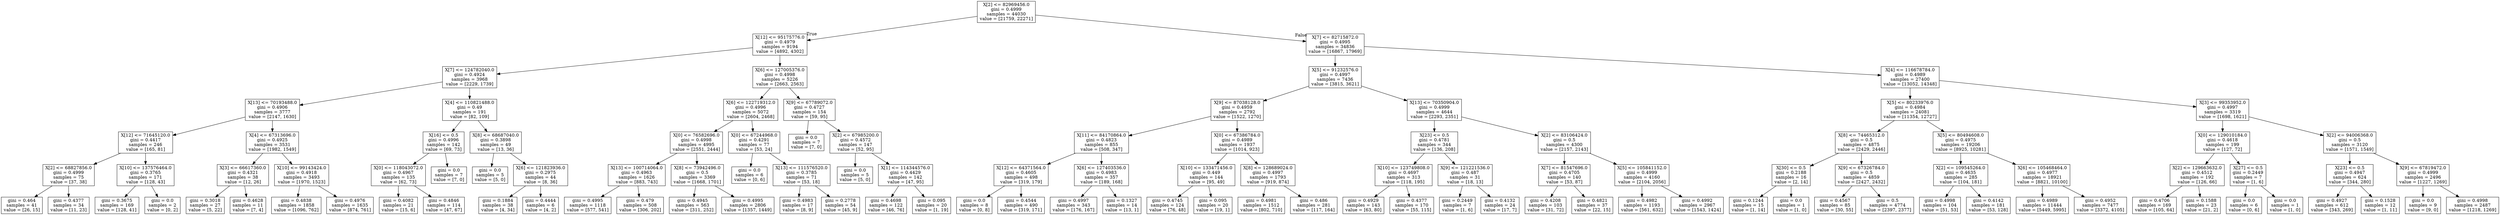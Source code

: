 digraph Tree {
node [shape=box] ;
0 [label="X[2] <= 82969456.0\ngini = 0.4999\nsamples = 44030\nvalue = [21759, 22271]"] ;
1 [label="X[12] <= 95175776.0\ngini = 0.4979\nsamples = 9194\nvalue = [4892, 4302]"] ;
0 -> 1 [labeldistance=2.5, labelangle=45, headlabel="True"] ;
2 [label="X[7] <= 124782040.0\ngini = 0.4924\nsamples = 3968\nvalue = [2229, 1739]"] ;
1 -> 2 ;
3 [label="X[13] <= 70193488.0\ngini = 0.4906\nsamples = 3777\nvalue = [2147, 1630]"] ;
2 -> 3 ;
4 [label="X[12] <= 71645120.0\ngini = 0.4417\nsamples = 246\nvalue = [165, 81]"] ;
3 -> 4 ;
5 [label="X[2] <= 68827856.0\ngini = 0.4999\nsamples = 75\nvalue = [37, 38]"] ;
4 -> 5 ;
6 [label="gini = 0.464\nsamples = 41\nvalue = [26, 15]"] ;
5 -> 6 ;
7 [label="gini = 0.4377\nsamples = 34\nvalue = [11, 23]"] ;
5 -> 7 ;
8 [label="X[10] <= 137576464.0\ngini = 0.3765\nsamples = 171\nvalue = [128, 43]"] ;
4 -> 8 ;
9 [label="gini = 0.3675\nsamples = 169\nvalue = [128, 41]"] ;
8 -> 9 ;
10 [label="gini = 0.0\nsamples = 2\nvalue = [0, 2]"] ;
8 -> 10 ;
11 [label="X[4] <= 67313696.0\ngini = 0.4925\nsamples = 3531\nvalue = [1982, 1549]"] ;
3 -> 11 ;
12 [label="X[3] <= 66617360.0\ngini = 0.4321\nsamples = 38\nvalue = [12, 26]"] ;
11 -> 12 ;
13 [label="gini = 0.3018\nsamples = 27\nvalue = [5, 22]"] ;
12 -> 13 ;
14 [label="gini = 0.4628\nsamples = 11\nvalue = [7, 4]"] ;
12 -> 14 ;
15 [label="X[10] <= 99143424.0\ngini = 0.4918\nsamples = 3493\nvalue = [1970, 1523]"] ;
11 -> 15 ;
16 [label="gini = 0.4838\nsamples = 1858\nvalue = [1096, 762]"] ;
15 -> 16 ;
17 [label="gini = 0.4976\nsamples = 1635\nvalue = [874, 761]"] ;
15 -> 17 ;
18 [label="X[4] <= 110821488.0\ngini = 0.49\nsamples = 191\nvalue = [82, 109]"] ;
2 -> 18 ;
19 [label="X[16] <= 0.5\ngini = 0.4996\nsamples = 142\nvalue = [69, 73]"] ;
18 -> 19 ;
20 [label="X[0] <= 118043072.0\ngini = 0.4967\nsamples = 135\nvalue = [62, 73]"] ;
19 -> 20 ;
21 [label="gini = 0.4082\nsamples = 21\nvalue = [15, 6]"] ;
20 -> 21 ;
22 [label="gini = 0.4846\nsamples = 114\nvalue = [47, 67]"] ;
20 -> 22 ;
23 [label="gini = 0.0\nsamples = 7\nvalue = [7, 0]"] ;
19 -> 23 ;
24 [label="X[8] <= 68687040.0\ngini = 0.3898\nsamples = 49\nvalue = [13, 36]"] ;
18 -> 24 ;
25 [label="gini = 0.0\nsamples = 5\nvalue = [5, 0]"] ;
24 -> 25 ;
26 [label="X[6] <= 121823936.0\ngini = 0.2975\nsamples = 44\nvalue = [8, 36]"] ;
24 -> 26 ;
27 [label="gini = 0.1884\nsamples = 38\nvalue = [4, 34]"] ;
26 -> 27 ;
28 [label="gini = 0.4444\nsamples = 6\nvalue = [4, 2]"] ;
26 -> 28 ;
29 [label="X[6] <= 127005376.0\ngini = 0.4998\nsamples = 5226\nvalue = [2663, 2563]"] ;
1 -> 29 ;
30 [label="X[6] <= 122719312.0\ngini = 0.4996\nsamples = 5072\nvalue = [2604, 2468]"] ;
29 -> 30 ;
31 [label="X[0] <= 76582696.0\ngini = 0.4998\nsamples = 4995\nvalue = [2551, 2444]"] ;
30 -> 31 ;
32 [label="X[13] <= 100714064.0\ngini = 0.4963\nsamples = 1626\nvalue = [883, 743]"] ;
31 -> 32 ;
33 [label="gini = 0.4995\nsamples = 1118\nvalue = [577, 541]"] ;
32 -> 33 ;
34 [label="gini = 0.479\nsamples = 508\nvalue = [306, 202]"] ;
32 -> 34 ;
35 [label="X[8] <= 73942496.0\ngini = 0.5\nsamples = 3369\nvalue = [1668, 1701]"] ;
31 -> 35 ;
36 [label="gini = 0.4945\nsamples = 563\nvalue = [311, 252]"] ;
35 -> 36 ;
37 [label="gini = 0.4995\nsamples = 2806\nvalue = [1357, 1449]"] ;
35 -> 37 ;
38 [label="X[0] <= 67244968.0\ngini = 0.4291\nsamples = 77\nvalue = [53, 24]"] ;
30 -> 38 ;
39 [label="gini = 0.0\nsamples = 6\nvalue = [0, 6]"] ;
38 -> 39 ;
40 [label="X[13] <= 111576520.0\ngini = 0.3785\nsamples = 71\nvalue = [53, 18]"] ;
38 -> 40 ;
41 [label="gini = 0.4983\nsamples = 17\nvalue = [8, 9]"] ;
40 -> 41 ;
42 [label="gini = 0.2778\nsamples = 54\nvalue = [45, 9]"] ;
40 -> 42 ;
43 [label="X[9] <= 67789072.0\ngini = 0.4727\nsamples = 154\nvalue = [59, 95]"] ;
29 -> 43 ;
44 [label="gini = 0.0\nsamples = 7\nvalue = [7, 0]"] ;
43 -> 44 ;
45 [label="X[2] <= 67985200.0\ngini = 0.4572\nsamples = 147\nvalue = [52, 95]"] ;
43 -> 45 ;
46 [label="gini = 0.0\nsamples = 5\nvalue = [5, 0]"] ;
45 -> 46 ;
47 [label="X[1] <= 114344576.0\ngini = 0.4429\nsamples = 142\nvalue = [47, 95]"] ;
45 -> 47 ;
48 [label="gini = 0.4698\nsamples = 122\nvalue = [46, 76]"] ;
47 -> 48 ;
49 [label="gini = 0.095\nsamples = 20\nvalue = [1, 19]"] ;
47 -> 49 ;
50 [label="X[7] <= 82715872.0\ngini = 0.4995\nsamples = 34836\nvalue = [16867, 17969]"] ;
0 -> 50 [labeldistance=2.5, labelangle=-45, headlabel="False"] ;
51 [label="X[5] <= 91232576.0\ngini = 0.4997\nsamples = 7436\nvalue = [3815, 3621]"] ;
50 -> 51 ;
52 [label="X[9] <= 87038128.0\ngini = 0.4959\nsamples = 2792\nvalue = [1522, 1270]"] ;
51 -> 52 ;
53 [label="X[11] <= 84170864.0\ngini = 0.4823\nsamples = 855\nvalue = [508, 347]"] ;
52 -> 53 ;
54 [label="X[12] <= 64371564.0\ngini = 0.4605\nsamples = 498\nvalue = [319, 179]"] ;
53 -> 54 ;
55 [label="gini = 0.0\nsamples = 8\nvalue = [0, 8]"] ;
54 -> 55 ;
56 [label="gini = 0.4544\nsamples = 490\nvalue = [319, 171]"] ;
54 -> 56 ;
57 [label="X[6] <= 127403536.0\ngini = 0.4983\nsamples = 357\nvalue = [189, 168]"] ;
53 -> 57 ;
58 [label="gini = 0.4997\nsamples = 343\nvalue = [176, 167]"] ;
57 -> 58 ;
59 [label="gini = 0.1327\nsamples = 14\nvalue = [13, 1]"] ;
57 -> 59 ;
60 [label="X[0] <= 67386784.0\ngini = 0.4989\nsamples = 1937\nvalue = [1014, 923]"] ;
52 -> 60 ;
61 [label="X[10] <= 133471456.0\ngini = 0.449\nsamples = 144\nvalue = [95, 49]"] ;
60 -> 61 ;
62 [label="gini = 0.4745\nsamples = 124\nvalue = [76, 48]"] ;
61 -> 62 ;
63 [label="gini = 0.095\nsamples = 20\nvalue = [19, 1]"] ;
61 -> 63 ;
64 [label="X[8] <= 128689024.0\ngini = 0.4997\nsamples = 1793\nvalue = [919, 874]"] ;
60 -> 64 ;
65 [label="gini = 0.4981\nsamples = 1512\nvalue = [802, 710]"] ;
64 -> 65 ;
66 [label="gini = 0.486\nsamples = 281\nvalue = [117, 164]"] ;
64 -> 66 ;
67 [label="X[13] <= 70350904.0\ngini = 0.4999\nsamples = 4644\nvalue = [2293, 2351]"] ;
51 -> 67 ;
68 [label="X[23] <= 0.5\ngini = 0.4781\nsamples = 344\nvalue = [136, 208]"] ;
67 -> 68 ;
69 [label="X[10] <= 123749808.0\ngini = 0.4697\nsamples = 313\nvalue = [118, 195]"] ;
68 -> 69 ;
70 [label="gini = 0.4929\nsamples = 143\nvalue = [63, 80]"] ;
69 -> 70 ;
71 [label="gini = 0.4377\nsamples = 170\nvalue = [55, 115]"] ;
69 -> 71 ;
72 [label="X[9] <= 121221536.0\ngini = 0.487\nsamples = 31\nvalue = [18, 13]"] ;
68 -> 72 ;
73 [label="gini = 0.2449\nsamples = 7\nvalue = [1, 6]"] ;
72 -> 73 ;
74 [label="gini = 0.4132\nsamples = 24\nvalue = [17, 7]"] ;
72 -> 74 ;
75 [label="X[2] <= 83106424.0\ngini = 0.5\nsamples = 4300\nvalue = [2157, 2143]"] ;
67 -> 75 ;
76 [label="X[7] <= 81547696.0\ngini = 0.4705\nsamples = 140\nvalue = [53, 87]"] ;
75 -> 76 ;
77 [label="gini = 0.4208\nsamples = 103\nvalue = [31, 72]"] ;
76 -> 77 ;
78 [label="gini = 0.4821\nsamples = 37\nvalue = [22, 15]"] ;
76 -> 78 ;
79 [label="X[5] <= 105841152.0\ngini = 0.4999\nsamples = 4160\nvalue = [2104, 2056]"] ;
75 -> 79 ;
80 [label="gini = 0.4982\nsamples = 1193\nvalue = [561, 632]"] ;
79 -> 80 ;
81 [label="gini = 0.4992\nsamples = 2967\nvalue = [1543, 1424]"] ;
79 -> 81 ;
82 [label="X[4] <= 116678784.0\ngini = 0.4989\nsamples = 27400\nvalue = [13052, 14348]"] ;
50 -> 82 ;
83 [label="X[5] <= 80233976.0\ngini = 0.4984\nsamples = 24081\nvalue = [11354, 12727]"] ;
82 -> 83 ;
84 [label="X[8] <= 74465312.0\ngini = 0.5\nsamples = 4875\nvalue = [2429, 2446]"] ;
83 -> 84 ;
85 [label="X[30] <= 0.5\ngini = 0.2188\nsamples = 16\nvalue = [2, 14]"] ;
84 -> 85 ;
86 [label="gini = 0.1244\nsamples = 15\nvalue = [1, 14]"] ;
85 -> 86 ;
87 [label="gini = 0.0\nsamples = 1\nvalue = [1, 0]"] ;
85 -> 87 ;
88 [label="X[9] <= 67326784.0\ngini = 0.5\nsamples = 4859\nvalue = [2427, 2432]"] ;
84 -> 88 ;
89 [label="gini = 0.4567\nsamples = 85\nvalue = [30, 55]"] ;
88 -> 89 ;
90 [label="gini = 0.5\nsamples = 4774\nvalue = [2397, 2377]"] ;
88 -> 90 ;
91 [label="X[5] <= 80494608.0\ngini = 0.4975\nsamples = 19206\nvalue = [8925, 10281]"] ;
83 -> 91 ;
92 [label="X[2] <= 109545264.0\ngini = 0.4635\nsamples = 285\nvalue = [104, 181]"] ;
91 -> 92 ;
93 [label="gini = 0.4998\nsamples = 104\nvalue = [51, 53]"] ;
92 -> 93 ;
94 [label="gini = 0.4142\nsamples = 181\nvalue = [53, 128]"] ;
92 -> 94 ;
95 [label="X[6] <= 105468464.0\ngini = 0.4977\nsamples = 18921\nvalue = [8821, 10100]"] ;
91 -> 95 ;
96 [label="gini = 0.4989\nsamples = 11444\nvalue = [5449, 5995]"] ;
95 -> 96 ;
97 [label="gini = 0.4952\nsamples = 7477\nvalue = [3372, 4105]"] ;
95 -> 97 ;
98 [label="X[3] <= 99353952.0\ngini = 0.4997\nsamples = 3319\nvalue = [1698, 1621]"] ;
82 -> 98 ;
99 [label="X[0] <= 129010184.0\ngini = 0.4618\nsamples = 199\nvalue = [127, 72]"] ;
98 -> 99 ;
100 [label="X[2] <= 129663632.0\ngini = 0.4512\nsamples = 192\nvalue = [126, 66]"] ;
99 -> 100 ;
101 [label="gini = 0.4706\nsamples = 169\nvalue = [105, 64]"] ;
100 -> 101 ;
102 [label="gini = 0.1588\nsamples = 23\nvalue = [21, 2]"] ;
100 -> 102 ;
103 [label="X[27] <= 0.5\ngini = 0.2449\nsamples = 7\nvalue = [1, 6]"] ;
99 -> 103 ;
104 [label="gini = 0.0\nsamples = 6\nvalue = [0, 6]"] ;
103 -> 104 ;
105 [label="gini = 0.0\nsamples = 1\nvalue = [1, 0]"] ;
103 -> 105 ;
106 [label="X[2] <= 94006368.0\ngini = 0.5\nsamples = 3120\nvalue = [1571, 1549]"] ;
98 -> 106 ;
107 [label="X[23] <= 0.5\ngini = 0.4947\nsamples = 624\nvalue = [344, 280]"] ;
106 -> 107 ;
108 [label="gini = 0.4927\nsamples = 612\nvalue = [343, 269]"] ;
107 -> 108 ;
109 [label="gini = 0.1528\nsamples = 12\nvalue = [1, 11]"] ;
107 -> 109 ;
110 [label="X[9] <= 67819472.0\ngini = 0.4999\nsamples = 2496\nvalue = [1227, 1269]"] ;
106 -> 110 ;
111 [label="gini = 0.0\nsamples = 9\nvalue = [9, 0]"] ;
110 -> 111 ;
112 [label="gini = 0.4998\nsamples = 2487\nvalue = [1218, 1269]"] ;
110 -> 112 ;
}